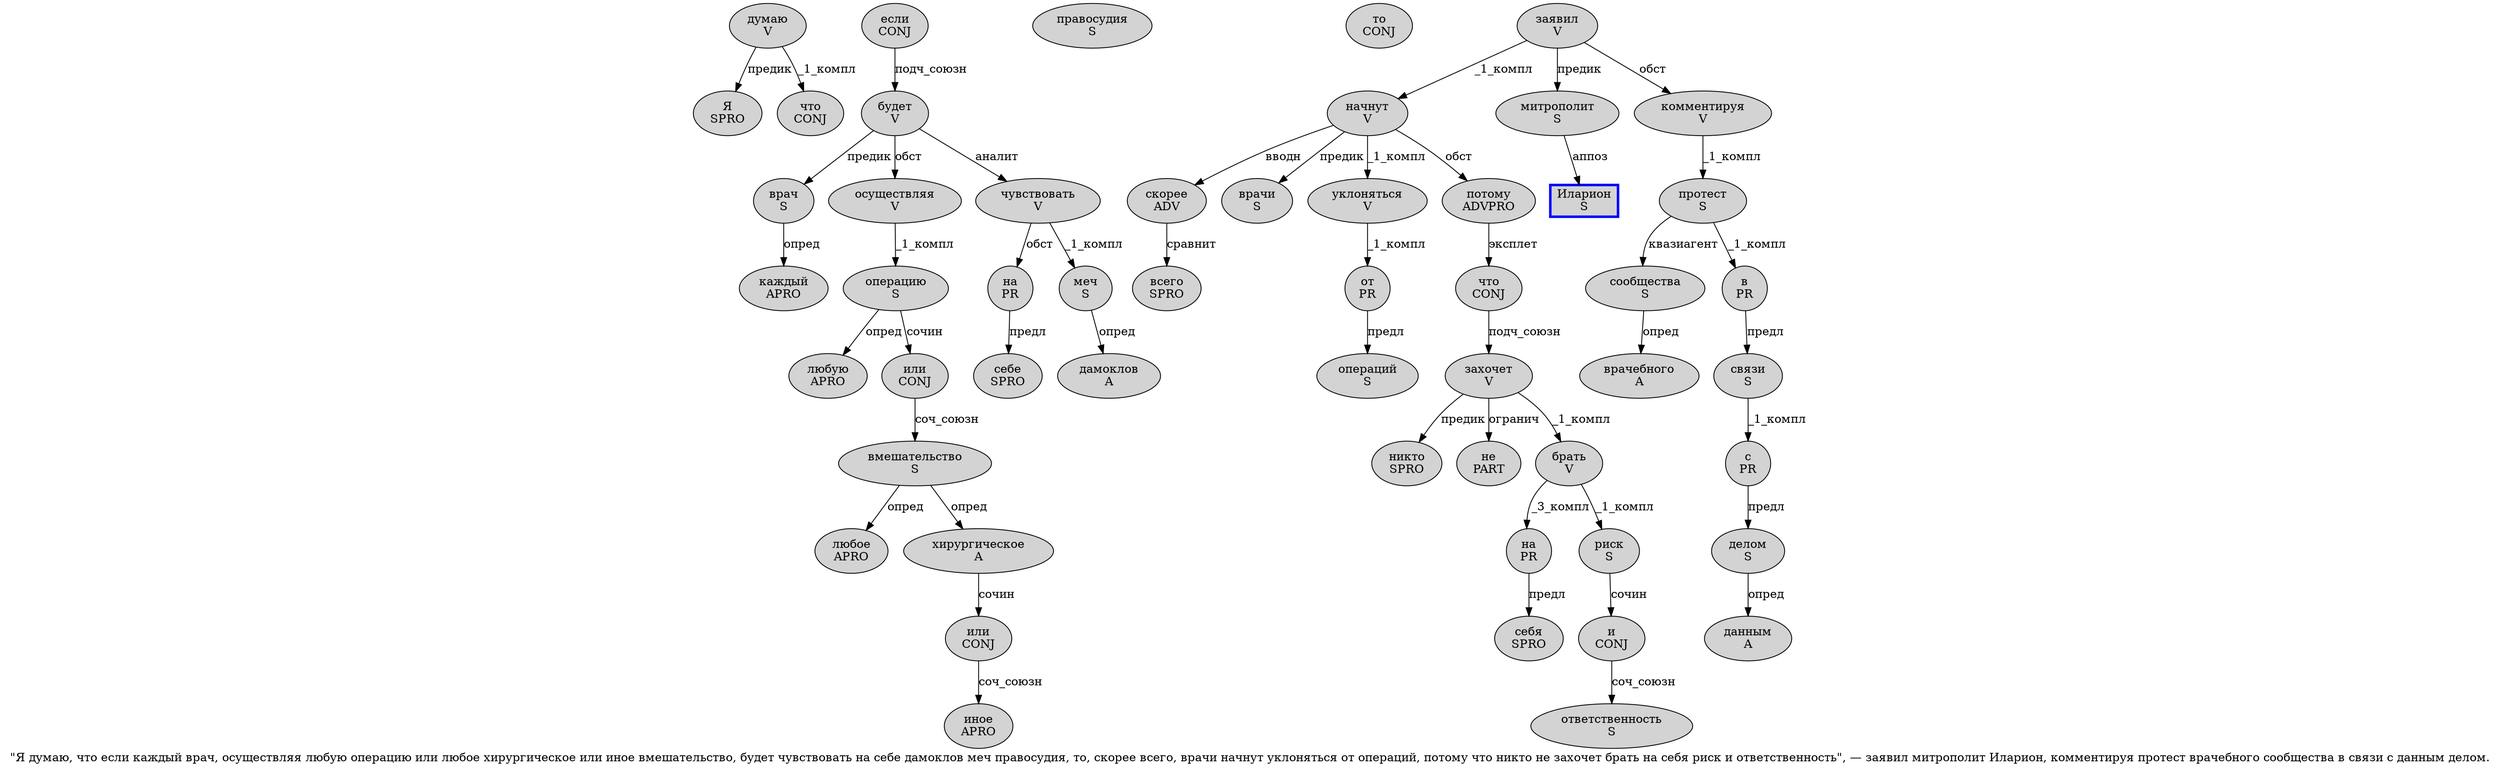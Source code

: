 digraph SENTENCE_1281 {
	graph [label="\"Я думаю, что если каждый врач, осуществляя любую операцию или любое хирургическое или иное вмешательство, будет чувствовать на себе дамоклов меч правосудия, то, скорее всего, врачи начнут уклоняться от операций, потому что никто не захочет брать на себя риск и ответственность\", — заявил митрополит Иларион, комментируя протест врачебного сообщества в связи с данным делом."]
	node [style=filled]
		1 [label="Я
SPRO" color="" fillcolor=lightgray penwidth=1 shape=ellipse]
		2 [label="думаю
V" color="" fillcolor=lightgray penwidth=1 shape=ellipse]
		4 [label="что
CONJ" color="" fillcolor=lightgray penwidth=1 shape=ellipse]
		5 [label="если
CONJ" color="" fillcolor=lightgray penwidth=1 shape=ellipse]
		6 [label="каждый
APRO" color="" fillcolor=lightgray penwidth=1 shape=ellipse]
		7 [label="врач
S" color="" fillcolor=lightgray penwidth=1 shape=ellipse]
		9 [label="осуществляя
V" color="" fillcolor=lightgray penwidth=1 shape=ellipse]
		10 [label="любую
APRO" color="" fillcolor=lightgray penwidth=1 shape=ellipse]
		11 [label="операцию
S" color="" fillcolor=lightgray penwidth=1 shape=ellipse]
		12 [label="или
CONJ" color="" fillcolor=lightgray penwidth=1 shape=ellipse]
		13 [label="любое
APRO" color="" fillcolor=lightgray penwidth=1 shape=ellipse]
		14 [label="хирургическое
A" color="" fillcolor=lightgray penwidth=1 shape=ellipse]
		15 [label="или
CONJ" color="" fillcolor=lightgray penwidth=1 shape=ellipse]
		16 [label="иное
APRO" color="" fillcolor=lightgray penwidth=1 shape=ellipse]
		17 [label="вмешательство
S" color="" fillcolor=lightgray penwidth=1 shape=ellipse]
		19 [label="будет
V" color="" fillcolor=lightgray penwidth=1 shape=ellipse]
		20 [label="чувствовать
V" color="" fillcolor=lightgray penwidth=1 shape=ellipse]
		21 [label="на
PR" color="" fillcolor=lightgray penwidth=1 shape=ellipse]
		22 [label="себе
SPRO" color="" fillcolor=lightgray penwidth=1 shape=ellipse]
		23 [label="дамоклов
A" color="" fillcolor=lightgray penwidth=1 shape=ellipse]
		24 [label="меч
S" color="" fillcolor=lightgray penwidth=1 shape=ellipse]
		25 [label="правосудия
S" color="" fillcolor=lightgray penwidth=1 shape=ellipse]
		27 [label="то
CONJ" color="" fillcolor=lightgray penwidth=1 shape=ellipse]
		29 [label="скорее
ADV" color="" fillcolor=lightgray penwidth=1 shape=ellipse]
		30 [label="всего
SPRO" color="" fillcolor=lightgray penwidth=1 shape=ellipse]
		32 [label="врачи
S" color="" fillcolor=lightgray penwidth=1 shape=ellipse]
		33 [label="начнут
V" color="" fillcolor=lightgray penwidth=1 shape=ellipse]
		34 [label="уклоняться
V" color="" fillcolor=lightgray penwidth=1 shape=ellipse]
		35 [label="от
PR" color="" fillcolor=lightgray penwidth=1 shape=ellipse]
		36 [label="операций
S" color="" fillcolor=lightgray penwidth=1 shape=ellipse]
		38 [label="потому
ADVPRO" color="" fillcolor=lightgray penwidth=1 shape=ellipse]
		39 [label="что
CONJ" color="" fillcolor=lightgray penwidth=1 shape=ellipse]
		40 [label="никто
SPRO" color="" fillcolor=lightgray penwidth=1 shape=ellipse]
		41 [label="не
PART" color="" fillcolor=lightgray penwidth=1 shape=ellipse]
		42 [label="захочет
V" color="" fillcolor=lightgray penwidth=1 shape=ellipse]
		43 [label="брать
V" color="" fillcolor=lightgray penwidth=1 shape=ellipse]
		44 [label="на
PR" color="" fillcolor=lightgray penwidth=1 shape=ellipse]
		45 [label="себя
SPRO" color="" fillcolor=lightgray penwidth=1 shape=ellipse]
		46 [label="риск
S" color="" fillcolor=lightgray penwidth=1 shape=ellipse]
		47 [label="и
CONJ" color="" fillcolor=lightgray penwidth=1 shape=ellipse]
		48 [label="ответственность
S" color="" fillcolor=lightgray penwidth=1 shape=ellipse]
		52 [label="заявил
V" color="" fillcolor=lightgray penwidth=1 shape=ellipse]
		53 [label="митрополит
S" color="" fillcolor=lightgray penwidth=1 shape=ellipse]
		54 [label="Иларион
S" color=blue fillcolor=lightgray penwidth=3 shape=box]
		56 [label="комментируя
V" color="" fillcolor=lightgray penwidth=1 shape=ellipse]
		57 [label="протест
S" color="" fillcolor=lightgray penwidth=1 shape=ellipse]
		58 [label="врачебного
A" color="" fillcolor=lightgray penwidth=1 shape=ellipse]
		59 [label="сообщества
S" color="" fillcolor=lightgray penwidth=1 shape=ellipse]
		60 [label="в
PR" color="" fillcolor=lightgray penwidth=1 shape=ellipse]
		61 [label="связи
S" color="" fillcolor=lightgray penwidth=1 shape=ellipse]
		62 [label="с
PR" color="" fillcolor=lightgray penwidth=1 shape=ellipse]
		63 [label="данным
A" color="" fillcolor=lightgray penwidth=1 shape=ellipse]
		64 [label="делом
S" color="" fillcolor=lightgray penwidth=1 shape=ellipse]
			42 -> 40 [label="предик"]
			42 -> 41 [label="огранич"]
			42 -> 43 [label="_1_компл"]
			2 -> 1 [label="предик"]
			2 -> 4 [label="_1_компл"]
			35 -> 36 [label="предл"]
			20 -> 21 [label="обст"]
			20 -> 24 [label="_1_компл"]
			33 -> 29 [label="вводн"]
			33 -> 32 [label="предик"]
			33 -> 34 [label="_1_компл"]
			33 -> 38 [label="обст"]
			59 -> 58 [label="опред"]
			64 -> 63 [label="опред"]
			43 -> 44 [label="_3_компл"]
			43 -> 46 [label="_1_компл"]
			12 -> 17 [label="соч_союзн"]
			53 -> 54 [label="аппоз"]
			47 -> 48 [label="соч_союзн"]
			11 -> 10 [label="опред"]
			11 -> 12 [label="сочин"]
			7 -> 6 [label="опред"]
			34 -> 35 [label="_1_компл"]
			24 -> 23 [label="опред"]
			52 -> 33 [label="_1_компл"]
			52 -> 53 [label="предик"]
			52 -> 56 [label="обст"]
			17 -> 13 [label="опред"]
			17 -> 14 [label="опред"]
			44 -> 45 [label="предл"]
			38 -> 39 [label="эксплет"]
			57 -> 59 [label="квазиагент"]
			57 -> 60 [label="_1_компл"]
			14 -> 15 [label="сочин"]
			29 -> 30 [label="сравнит"]
			5 -> 19 [label="подч_союзн"]
			15 -> 16 [label="соч_союзн"]
			62 -> 64 [label="предл"]
			9 -> 11 [label="_1_компл"]
			56 -> 57 [label="_1_компл"]
			39 -> 42 [label="подч_союзн"]
			46 -> 47 [label="сочин"]
			19 -> 7 [label="предик"]
			19 -> 9 [label="обст"]
			19 -> 20 [label="аналит"]
			21 -> 22 [label="предл"]
			61 -> 62 [label="_1_компл"]
			60 -> 61 [label="предл"]
}